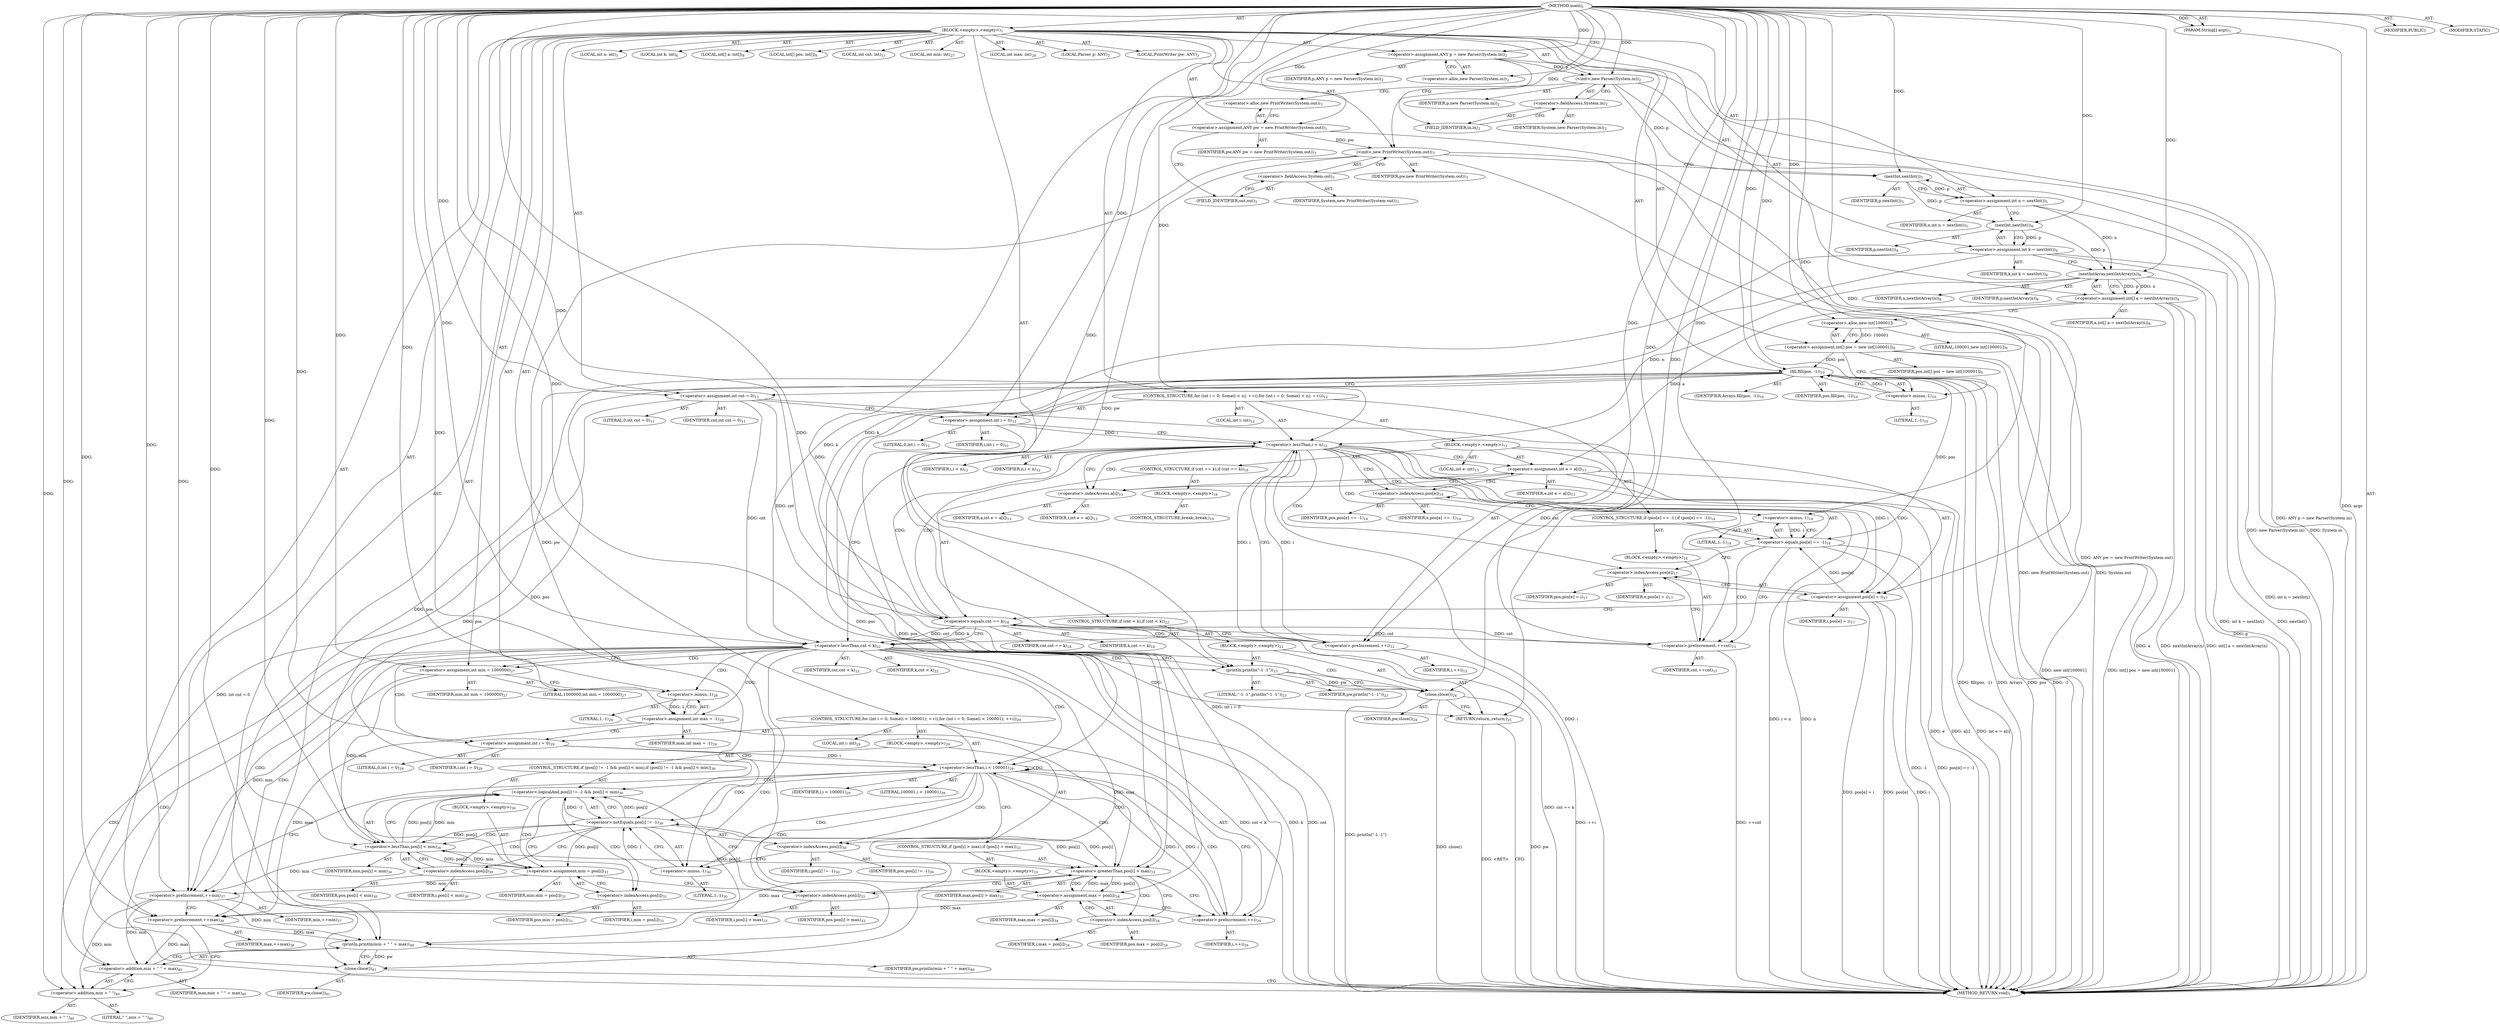 digraph "main" {  
"21" [label = <(METHOD,main)<SUB>1</SUB>> ]
"22" [label = <(PARAM,String[] args)<SUB>1</SUB>> ]
"23" [label = <(BLOCK,&lt;empty&gt;,&lt;empty&gt;)<SUB>1</SUB>> ]
"4" [label = <(LOCAL,Parser p: ANY)<SUB>2</SUB>> ]
"24" [label = <(&lt;operator&gt;.assignment,ANY p = new Parser(System.in))<SUB>2</SUB>> ]
"25" [label = <(IDENTIFIER,p,ANY p = new Parser(System.in))<SUB>2</SUB>> ]
"26" [label = <(&lt;operator&gt;.alloc,new Parser(System.in))<SUB>2</SUB>> ]
"27" [label = <(&lt;init&gt;,new Parser(System.in))<SUB>2</SUB>> ]
"3" [label = <(IDENTIFIER,p,new Parser(System.in))<SUB>2</SUB>> ]
"28" [label = <(&lt;operator&gt;.fieldAccess,System.in)<SUB>2</SUB>> ]
"29" [label = <(IDENTIFIER,System,new Parser(System.in))<SUB>2</SUB>> ]
"30" [label = <(FIELD_IDENTIFIER,in,in)<SUB>2</SUB>> ]
"6" [label = <(LOCAL,PrintWriter pw: ANY)<SUB>3</SUB>> ]
"31" [label = <(&lt;operator&gt;.assignment,ANY pw = new PrintWriter(System.out))<SUB>3</SUB>> ]
"32" [label = <(IDENTIFIER,pw,ANY pw = new PrintWriter(System.out))<SUB>3</SUB>> ]
"33" [label = <(&lt;operator&gt;.alloc,new PrintWriter(System.out))<SUB>3</SUB>> ]
"34" [label = <(&lt;init&gt;,new PrintWriter(System.out))<SUB>3</SUB>> ]
"5" [label = <(IDENTIFIER,pw,new PrintWriter(System.out))<SUB>3</SUB>> ]
"35" [label = <(&lt;operator&gt;.fieldAccess,System.out)<SUB>3</SUB>> ]
"36" [label = <(IDENTIFIER,System,new PrintWriter(System.out))<SUB>3</SUB>> ]
"37" [label = <(FIELD_IDENTIFIER,out,out)<SUB>3</SUB>> ]
"38" [label = <(LOCAL,int n: int)<SUB>5</SUB>> ]
"39" [label = <(&lt;operator&gt;.assignment,int n = nextInt())<SUB>5</SUB>> ]
"40" [label = <(IDENTIFIER,n,int n = nextInt())<SUB>5</SUB>> ]
"41" [label = <(nextInt,nextInt())<SUB>5</SUB>> ]
"42" [label = <(IDENTIFIER,p,nextInt())<SUB>5</SUB>> ]
"43" [label = <(LOCAL,int k: int)<SUB>6</SUB>> ]
"44" [label = <(&lt;operator&gt;.assignment,int k = nextInt())<SUB>6</SUB>> ]
"45" [label = <(IDENTIFIER,k,int k = nextInt())<SUB>6</SUB>> ]
"46" [label = <(nextInt,nextInt())<SUB>6</SUB>> ]
"47" [label = <(IDENTIFIER,p,nextInt())<SUB>6</SUB>> ]
"48" [label = <(LOCAL,int[] a: int[])<SUB>8</SUB>> ]
"49" [label = <(&lt;operator&gt;.assignment,int[] a = nextIntArray(n))<SUB>8</SUB>> ]
"50" [label = <(IDENTIFIER,a,int[] a = nextIntArray(n))<SUB>8</SUB>> ]
"51" [label = <(nextIntArray,nextIntArray(n))<SUB>8</SUB>> ]
"52" [label = <(IDENTIFIER,p,nextIntArray(n))<SUB>8</SUB>> ]
"53" [label = <(IDENTIFIER,n,nextIntArray(n))<SUB>8</SUB>> ]
"54" [label = <(LOCAL,int[] pos: int[])<SUB>9</SUB>> ]
"55" [label = <(&lt;operator&gt;.assignment,int[] pos = new int[100001])<SUB>9</SUB>> ]
"56" [label = <(IDENTIFIER,pos,int[] pos = new int[100001])<SUB>9</SUB>> ]
"57" [label = <(&lt;operator&gt;.alloc,new int[100001])> ]
"58" [label = <(LITERAL,100001,new int[100001])<SUB>9</SUB>> ]
"59" [label = <(fill,fill(pos, -1))<SUB>10</SUB>> ]
"60" [label = <(IDENTIFIER,Arrays,fill(pos, -1))<SUB>10</SUB>> ]
"61" [label = <(IDENTIFIER,pos,fill(pos, -1))<SUB>10</SUB>> ]
"62" [label = <(&lt;operator&gt;.minus,-1)<SUB>10</SUB>> ]
"63" [label = <(LITERAL,1,-1)<SUB>10</SUB>> ]
"64" [label = <(LOCAL,int cnt: int)<SUB>11</SUB>> ]
"65" [label = <(&lt;operator&gt;.assignment,int cnt = 0)<SUB>11</SUB>> ]
"66" [label = <(IDENTIFIER,cnt,int cnt = 0)<SUB>11</SUB>> ]
"67" [label = <(LITERAL,0,int cnt = 0)<SUB>11</SUB>> ]
"68" [label = <(CONTROL_STRUCTURE,for (int i = 0; Some(i &lt; n); ++i),for (int i = 0; Some(i &lt; n); ++i))<SUB>12</SUB>> ]
"69" [label = <(LOCAL,int i: int)<SUB>12</SUB>> ]
"70" [label = <(&lt;operator&gt;.assignment,int i = 0)<SUB>12</SUB>> ]
"71" [label = <(IDENTIFIER,i,int i = 0)<SUB>12</SUB>> ]
"72" [label = <(LITERAL,0,int i = 0)<SUB>12</SUB>> ]
"73" [label = <(&lt;operator&gt;.lessThan,i &lt; n)<SUB>12</SUB>> ]
"74" [label = <(IDENTIFIER,i,i &lt; n)<SUB>12</SUB>> ]
"75" [label = <(IDENTIFIER,n,i &lt; n)<SUB>12</SUB>> ]
"76" [label = <(&lt;operator&gt;.preIncrement,++i)<SUB>12</SUB>> ]
"77" [label = <(IDENTIFIER,i,++i)<SUB>12</SUB>> ]
"78" [label = <(BLOCK,&lt;empty&gt;,&lt;empty&gt;)<SUB>12</SUB>> ]
"79" [label = <(LOCAL,int e: int)<SUB>13</SUB>> ]
"80" [label = <(&lt;operator&gt;.assignment,int e = a[i])<SUB>13</SUB>> ]
"81" [label = <(IDENTIFIER,e,int e = a[i])<SUB>13</SUB>> ]
"82" [label = <(&lt;operator&gt;.indexAccess,a[i])<SUB>13</SUB>> ]
"83" [label = <(IDENTIFIER,a,int e = a[i])<SUB>13</SUB>> ]
"84" [label = <(IDENTIFIER,i,int e = a[i])<SUB>13</SUB>> ]
"85" [label = <(CONTROL_STRUCTURE,if (pos[e] == -1),if (pos[e] == -1))<SUB>14</SUB>> ]
"86" [label = <(&lt;operator&gt;.equals,pos[e] == -1)<SUB>14</SUB>> ]
"87" [label = <(&lt;operator&gt;.indexAccess,pos[e])<SUB>14</SUB>> ]
"88" [label = <(IDENTIFIER,pos,pos[e] == -1)<SUB>14</SUB>> ]
"89" [label = <(IDENTIFIER,e,pos[e] == -1)<SUB>14</SUB>> ]
"90" [label = <(&lt;operator&gt;.minus,-1)<SUB>14</SUB>> ]
"91" [label = <(LITERAL,1,-1)<SUB>14</SUB>> ]
"92" [label = <(BLOCK,&lt;empty&gt;,&lt;empty&gt;)<SUB>14</SUB>> ]
"93" [label = <(&lt;operator&gt;.preIncrement,++cnt)<SUB>15</SUB>> ]
"94" [label = <(IDENTIFIER,cnt,++cnt)<SUB>15</SUB>> ]
"95" [label = <(&lt;operator&gt;.assignment,pos[e] = i)<SUB>17</SUB>> ]
"96" [label = <(&lt;operator&gt;.indexAccess,pos[e])<SUB>17</SUB>> ]
"97" [label = <(IDENTIFIER,pos,pos[e] = i)<SUB>17</SUB>> ]
"98" [label = <(IDENTIFIER,e,pos[e] = i)<SUB>17</SUB>> ]
"99" [label = <(IDENTIFIER,i,pos[e] = i)<SUB>17</SUB>> ]
"100" [label = <(CONTROL_STRUCTURE,if (cnt == k),if (cnt == k))<SUB>18</SUB>> ]
"101" [label = <(&lt;operator&gt;.equals,cnt == k)<SUB>18</SUB>> ]
"102" [label = <(IDENTIFIER,cnt,cnt == k)<SUB>18</SUB>> ]
"103" [label = <(IDENTIFIER,k,cnt == k)<SUB>18</SUB>> ]
"104" [label = <(BLOCK,&lt;empty&gt;,&lt;empty&gt;)<SUB>18</SUB>> ]
"105" [label = <(CONTROL_STRUCTURE,break;,break;)<SUB>19</SUB>> ]
"106" [label = <(CONTROL_STRUCTURE,if (cnt &lt; k),if (cnt &lt; k))<SUB>22</SUB>> ]
"107" [label = <(&lt;operator&gt;.lessThan,cnt &lt; k)<SUB>22</SUB>> ]
"108" [label = <(IDENTIFIER,cnt,cnt &lt; k)<SUB>22</SUB>> ]
"109" [label = <(IDENTIFIER,k,cnt &lt; k)<SUB>22</SUB>> ]
"110" [label = <(BLOCK,&lt;empty&gt;,&lt;empty&gt;)<SUB>22</SUB>> ]
"111" [label = <(println,println(&quot;-1 -1&quot;))<SUB>23</SUB>> ]
"112" [label = <(IDENTIFIER,pw,println(&quot;-1 -1&quot;))<SUB>23</SUB>> ]
"113" [label = <(LITERAL,&quot;-1 -1&quot;,println(&quot;-1 -1&quot;))<SUB>23</SUB>> ]
"114" [label = <(close,close())<SUB>24</SUB>> ]
"115" [label = <(IDENTIFIER,pw,close())<SUB>24</SUB>> ]
"116" [label = <(RETURN,return;,return;)<SUB>25</SUB>> ]
"117" [label = <(LOCAL,int min: int)<SUB>27</SUB>> ]
"118" [label = <(&lt;operator&gt;.assignment,int min = 1000000)<SUB>27</SUB>> ]
"119" [label = <(IDENTIFIER,min,int min = 1000000)<SUB>27</SUB>> ]
"120" [label = <(LITERAL,1000000,int min = 1000000)<SUB>27</SUB>> ]
"121" [label = <(LOCAL,int max: int)<SUB>28</SUB>> ]
"122" [label = <(&lt;operator&gt;.assignment,int max = -1)<SUB>28</SUB>> ]
"123" [label = <(IDENTIFIER,max,int max = -1)<SUB>28</SUB>> ]
"124" [label = <(&lt;operator&gt;.minus,-1)<SUB>28</SUB>> ]
"125" [label = <(LITERAL,1,-1)<SUB>28</SUB>> ]
"126" [label = <(CONTROL_STRUCTURE,for (int i = 0; Some(i &lt; 100001); ++i),for (int i = 0; Some(i &lt; 100001); ++i))<SUB>29</SUB>> ]
"127" [label = <(LOCAL,int i: int)<SUB>29</SUB>> ]
"128" [label = <(&lt;operator&gt;.assignment,int i = 0)<SUB>29</SUB>> ]
"129" [label = <(IDENTIFIER,i,int i = 0)<SUB>29</SUB>> ]
"130" [label = <(LITERAL,0,int i = 0)<SUB>29</SUB>> ]
"131" [label = <(&lt;operator&gt;.lessThan,i &lt; 100001)<SUB>29</SUB>> ]
"132" [label = <(IDENTIFIER,i,i &lt; 100001)<SUB>29</SUB>> ]
"133" [label = <(LITERAL,100001,i &lt; 100001)<SUB>29</SUB>> ]
"134" [label = <(&lt;operator&gt;.preIncrement,++i)<SUB>29</SUB>> ]
"135" [label = <(IDENTIFIER,i,++i)<SUB>29</SUB>> ]
"136" [label = <(BLOCK,&lt;empty&gt;,&lt;empty&gt;)<SUB>29</SUB>> ]
"137" [label = <(CONTROL_STRUCTURE,if (pos[i] != -1 &amp;&amp; pos[i] &lt; min),if (pos[i] != -1 &amp;&amp; pos[i] &lt; min))<SUB>30</SUB>> ]
"138" [label = <(&lt;operator&gt;.logicalAnd,pos[i] != -1 &amp;&amp; pos[i] &lt; min)<SUB>30</SUB>> ]
"139" [label = <(&lt;operator&gt;.notEquals,pos[i] != -1)<SUB>30</SUB>> ]
"140" [label = <(&lt;operator&gt;.indexAccess,pos[i])<SUB>30</SUB>> ]
"141" [label = <(IDENTIFIER,pos,pos[i] != -1)<SUB>30</SUB>> ]
"142" [label = <(IDENTIFIER,i,pos[i] != -1)<SUB>30</SUB>> ]
"143" [label = <(&lt;operator&gt;.minus,-1)<SUB>30</SUB>> ]
"144" [label = <(LITERAL,1,-1)<SUB>30</SUB>> ]
"145" [label = <(&lt;operator&gt;.lessThan,pos[i] &lt; min)<SUB>30</SUB>> ]
"146" [label = <(&lt;operator&gt;.indexAccess,pos[i])<SUB>30</SUB>> ]
"147" [label = <(IDENTIFIER,pos,pos[i] &lt; min)<SUB>30</SUB>> ]
"148" [label = <(IDENTIFIER,i,pos[i] &lt; min)<SUB>30</SUB>> ]
"149" [label = <(IDENTIFIER,min,pos[i] &lt; min)<SUB>30</SUB>> ]
"150" [label = <(BLOCK,&lt;empty&gt;,&lt;empty&gt;)<SUB>30</SUB>> ]
"151" [label = <(&lt;operator&gt;.assignment,min = pos[i])<SUB>31</SUB>> ]
"152" [label = <(IDENTIFIER,min,min = pos[i])<SUB>31</SUB>> ]
"153" [label = <(&lt;operator&gt;.indexAccess,pos[i])<SUB>31</SUB>> ]
"154" [label = <(IDENTIFIER,pos,min = pos[i])<SUB>31</SUB>> ]
"155" [label = <(IDENTIFIER,i,min = pos[i])<SUB>31</SUB>> ]
"156" [label = <(CONTROL_STRUCTURE,if (pos[i] &gt; max),if (pos[i] &gt; max))<SUB>33</SUB>> ]
"157" [label = <(&lt;operator&gt;.greaterThan,pos[i] &gt; max)<SUB>33</SUB>> ]
"158" [label = <(&lt;operator&gt;.indexAccess,pos[i])<SUB>33</SUB>> ]
"159" [label = <(IDENTIFIER,pos,pos[i] &gt; max)<SUB>33</SUB>> ]
"160" [label = <(IDENTIFIER,i,pos[i] &gt; max)<SUB>33</SUB>> ]
"161" [label = <(IDENTIFIER,max,pos[i] &gt; max)<SUB>33</SUB>> ]
"162" [label = <(BLOCK,&lt;empty&gt;,&lt;empty&gt;)<SUB>33</SUB>> ]
"163" [label = <(&lt;operator&gt;.assignment,max = pos[i])<SUB>34</SUB>> ]
"164" [label = <(IDENTIFIER,max,max = pos[i])<SUB>34</SUB>> ]
"165" [label = <(&lt;operator&gt;.indexAccess,pos[i])<SUB>34</SUB>> ]
"166" [label = <(IDENTIFIER,pos,max = pos[i])<SUB>34</SUB>> ]
"167" [label = <(IDENTIFIER,i,max = pos[i])<SUB>34</SUB>> ]
"168" [label = <(&lt;operator&gt;.preIncrement,++min)<SUB>37</SUB>> ]
"169" [label = <(IDENTIFIER,min,++min)<SUB>37</SUB>> ]
"170" [label = <(&lt;operator&gt;.preIncrement,++max)<SUB>38</SUB>> ]
"171" [label = <(IDENTIFIER,max,++max)<SUB>38</SUB>> ]
"172" [label = <(println,println(min + &quot; &quot; + max))<SUB>40</SUB>> ]
"173" [label = <(IDENTIFIER,pw,println(min + &quot; &quot; + max))<SUB>40</SUB>> ]
"174" [label = <(&lt;operator&gt;.addition,min + &quot; &quot; + max)<SUB>40</SUB>> ]
"175" [label = <(&lt;operator&gt;.addition,min + &quot; &quot;)<SUB>40</SUB>> ]
"176" [label = <(IDENTIFIER,min,min + &quot; &quot;)<SUB>40</SUB>> ]
"177" [label = <(LITERAL,&quot; &quot;,min + &quot; &quot;)<SUB>40</SUB>> ]
"178" [label = <(IDENTIFIER,max,min + &quot; &quot; + max)<SUB>40</SUB>> ]
"179" [label = <(close,close())<SUB>41</SUB>> ]
"180" [label = <(IDENTIFIER,pw,close())<SUB>41</SUB>> ]
"181" [label = <(MODIFIER,PUBLIC)> ]
"182" [label = <(MODIFIER,STATIC)> ]
"183" [label = <(METHOD_RETURN,void)<SUB>1</SUB>> ]
  "21" -> "22"  [ label = "AST: "] 
  "21" -> "23"  [ label = "AST: "] 
  "21" -> "181"  [ label = "AST: "] 
  "21" -> "182"  [ label = "AST: "] 
  "21" -> "183"  [ label = "AST: "] 
  "23" -> "4"  [ label = "AST: "] 
  "23" -> "24"  [ label = "AST: "] 
  "23" -> "27"  [ label = "AST: "] 
  "23" -> "6"  [ label = "AST: "] 
  "23" -> "31"  [ label = "AST: "] 
  "23" -> "34"  [ label = "AST: "] 
  "23" -> "38"  [ label = "AST: "] 
  "23" -> "39"  [ label = "AST: "] 
  "23" -> "43"  [ label = "AST: "] 
  "23" -> "44"  [ label = "AST: "] 
  "23" -> "48"  [ label = "AST: "] 
  "23" -> "49"  [ label = "AST: "] 
  "23" -> "54"  [ label = "AST: "] 
  "23" -> "55"  [ label = "AST: "] 
  "23" -> "59"  [ label = "AST: "] 
  "23" -> "64"  [ label = "AST: "] 
  "23" -> "65"  [ label = "AST: "] 
  "23" -> "68"  [ label = "AST: "] 
  "23" -> "106"  [ label = "AST: "] 
  "23" -> "117"  [ label = "AST: "] 
  "23" -> "118"  [ label = "AST: "] 
  "23" -> "121"  [ label = "AST: "] 
  "23" -> "122"  [ label = "AST: "] 
  "23" -> "126"  [ label = "AST: "] 
  "23" -> "168"  [ label = "AST: "] 
  "23" -> "170"  [ label = "AST: "] 
  "23" -> "172"  [ label = "AST: "] 
  "23" -> "179"  [ label = "AST: "] 
  "24" -> "25"  [ label = "AST: "] 
  "24" -> "26"  [ label = "AST: "] 
  "27" -> "3"  [ label = "AST: "] 
  "27" -> "28"  [ label = "AST: "] 
  "28" -> "29"  [ label = "AST: "] 
  "28" -> "30"  [ label = "AST: "] 
  "31" -> "32"  [ label = "AST: "] 
  "31" -> "33"  [ label = "AST: "] 
  "34" -> "5"  [ label = "AST: "] 
  "34" -> "35"  [ label = "AST: "] 
  "35" -> "36"  [ label = "AST: "] 
  "35" -> "37"  [ label = "AST: "] 
  "39" -> "40"  [ label = "AST: "] 
  "39" -> "41"  [ label = "AST: "] 
  "41" -> "42"  [ label = "AST: "] 
  "44" -> "45"  [ label = "AST: "] 
  "44" -> "46"  [ label = "AST: "] 
  "46" -> "47"  [ label = "AST: "] 
  "49" -> "50"  [ label = "AST: "] 
  "49" -> "51"  [ label = "AST: "] 
  "51" -> "52"  [ label = "AST: "] 
  "51" -> "53"  [ label = "AST: "] 
  "55" -> "56"  [ label = "AST: "] 
  "55" -> "57"  [ label = "AST: "] 
  "57" -> "58"  [ label = "AST: "] 
  "59" -> "60"  [ label = "AST: "] 
  "59" -> "61"  [ label = "AST: "] 
  "59" -> "62"  [ label = "AST: "] 
  "62" -> "63"  [ label = "AST: "] 
  "65" -> "66"  [ label = "AST: "] 
  "65" -> "67"  [ label = "AST: "] 
  "68" -> "69"  [ label = "AST: "] 
  "68" -> "70"  [ label = "AST: "] 
  "68" -> "73"  [ label = "AST: "] 
  "68" -> "76"  [ label = "AST: "] 
  "68" -> "78"  [ label = "AST: "] 
  "70" -> "71"  [ label = "AST: "] 
  "70" -> "72"  [ label = "AST: "] 
  "73" -> "74"  [ label = "AST: "] 
  "73" -> "75"  [ label = "AST: "] 
  "76" -> "77"  [ label = "AST: "] 
  "78" -> "79"  [ label = "AST: "] 
  "78" -> "80"  [ label = "AST: "] 
  "78" -> "85"  [ label = "AST: "] 
  "78" -> "95"  [ label = "AST: "] 
  "78" -> "100"  [ label = "AST: "] 
  "80" -> "81"  [ label = "AST: "] 
  "80" -> "82"  [ label = "AST: "] 
  "82" -> "83"  [ label = "AST: "] 
  "82" -> "84"  [ label = "AST: "] 
  "85" -> "86"  [ label = "AST: "] 
  "85" -> "92"  [ label = "AST: "] 
  "86" -> "87"  [ label = "AST: "] 
  "86" -> "90"  [ label = "AST: "] 
  "87" -> "88"  [ label = "AST: "] 
  "87" -> "89"  [ label = "AST: "] 
  "90" -> "91"  [ label = "AST: "] 
  "92" -> "93"  [ label = "AST: "] 
  "93" -> "94"  [ label = "AST: "] 
  "95" -> "96"  [ label = "AST: "] 
  "95" -> "99"  [ label = "AST: "] 
  "96" -> "97"  [ label = "AST: "] 
  "96" -> "98"  [ label = "AST: "] 
  "100" -> "101"  [ label = "AST: "] 
  "100" -> "104"  [ label = "AST: "] 
  "101" -> "102"  [ label = "AST: "] 
  "101" -> "103"  [ label = "AST: "] 
  "104" -> "105"  [ label = "AST: "] 
  "106" -> "107"  [ label = "AST: "] 
  "106" -> "110"  [ label = "AST: "] 
  "107" -> "108"  [ label = "AST: "] 
  "107" -> "109"  [ label = "AST: "] 
  "110" -> "111"  [ label = "AST: "] 
  "110" -> "114"  [ label = "AST: "] 
  "110" -> "116"  [ label = "AST: "] 
  "111" -> "112"  [ label = "AST: "] 
  "111" -> "113"  [ label = "AST: "] 
  "114" -> "115"  [ label = "AST: "] 
  "118" -> "119"  [ label = "AST: "] 
  "118" -> "120"  [ label = "AST: "] 
  "122" -> "123"  [ label = "AST: "] 
  "122" -> "124"  [ label = "AST: "] 
  "124" -> "125"  [ label = "AST: "] 
  "126" -> "127"  [ label = "AST: "] 
  "126" -> "128"  [ label = "AST: "] 
  "126" -> "131"  [ label = "AST: "] 
  "126" -> "134"  [ label = "AST: "] 
  "126" -> "136"  [ label = "AST: "] 
  "128" -> "129"  [ label = "AST: "] 
  "128" -> "130"  [ label = "AST: "] 
  "131" -> "132"  [ label = "AST: "] 
  "131" -> "133"  [ label = "AST: "] 
  "134" -> "135"  [ label = "AST: "] 
  "136" -> "137"  [ label = "AST: "] 
  "136" -> "156"  [ label = "AST: "] 
  "137" -> "138"  [ label = "AST: "] 
  "137" -> "150"  [ label = "AST: "] 
  "138" -> "139"  [ label = "AST: "] 
  "138" -> "145"  [ label = "AST: "] 
  "139" -> "140"  [ label = "AST: "] 
  "139" -> "143"  [ label = "AST: "] 
  "140" -> "141"  [ label = "AST: "] 
  "140" -> "142"  [ label = "AST: "] 
  "143" -> "144"  [ label = "AST: "] 
  "145" -> "146"  [ label = "AST: "] 
  "145" -> "149"  [ label = "AST: "] 
  "146" -> "147"  [ label = "AST: "] 
  "146" -> "148"  [ label = "AST: "] 
  "150" -> "151"  [ label = "AST: "] 
  "151" -> "152"  [ label = "AST: "] 
  "151" -> "153"  [ label = "AST: "] 
  "153" -> "154"  [ label = "AST: "] 
  "153" -> "155"  [ label = "AST: "] 
  "156" -> "157"  [ label = "AST: "] 
  "156" -> "162"  [ label = "AST: "] 
  "157" -> "158"  [ label = "AST: "] 
  "157" -> "161"  [ label = "AST: "] 
  "158" -> "159"  [ label = "AST: "] 
  "158" -> "160"  [ label = "AST: "] 
  "162" -> "163"  [ label = "AST: "] 
  "163" -> "164"  [ label = "AST: "] 
  "163" -> "165"  [ label = "AST: "] 
  "165" -> "166"  [ label = "AST: "] 
  "165" -> "167"  [ label = "AST: "] 
  "168" -> "169"  [ label = "AST: "] 
  "170" -> "171"  [ label = "AST: "] 
  "172" -> "173"  [ label = "AST: "] 
  "172" -> "174"  [ label = "AST: "] 
  "174" -> "175"  [ label = "AST: "] 
  "174" -> "178"  [ label = "AST: "] 
  "175" -> "176"  [ label = "AST: "] 
  "175" -> "177"  [ label = "AST: "] 
  "179" -> "180"  [ label = "AST: "] 
  "24" -> "30"  [ label = "CFG: "] 
  "27" -> "33"  [ label = "CFG: "] 
  "31" -> "37"  [ label = "CFG: "] 
  "34" -> "41"  [ label = "CFG: "] 
  "39" -> "46"  [ label = "CFG: "] 
  "44" -> "51"  [ label = "CFG: "] 
  "49" -> "57"  [ label = "CFG: "] 
  "55" -> "62"  [ label = "CFG: "] 
  "59" -> "65"  [ label = "CFG: "] 
  "65" -> "70"  [ label = "CFG: "] 
  "118" -> "124"  [ label = "CFG: "] 
  "122" -> "128"  [ label = "CFG: "] 
  "168" -> "170"  [ label = "CFG: "] 
  "170" -> "175"  [ label = "CFG: "] 
  "172" -> "179"  [ label = "CFG: "] 
  "179" -> "183"  [ label = "CFG: "] 
  "26" -> "24"  [ label = "CFG: "] 
  "28" -> "27"  [ label = "CFG: "] 
  "33" -> "31"  [ label = "CFG: "] 
  "35" -> "34"  [ label = "CFG: "] 
  "41" -> "39"  [ label = "CFG: "] 
  "46" -> "44"  [ label = "CFG: "] 
  "51" -> "49"  [ label = "CFG: "] 
  "57" -> "55"  [ label = "CFG: "] 
  "62" -> "59"  [ label = "CFG: "] 
  "70" -> "73"  [ label = "CFG: "] 
  "73" -> "82"  [ label = "CFG: "] 
  "73" -> "107"  [ label = "CFG: "] 
  "76" -> "73"  [ label = "CFG: "] 
  "107" -> "111"  [ label = "CFG: "] 
  "107" -> "118"  [ label = "CFG: "] 
  "124" -> "122"  [ label = "CFG: "] 
  "128" -> "131"  [ label = "CFG: "] 
  "131" -> "140"  [ label = "CFG: "] 
  "131" -> "168"  [ label = "CFG: "] 
  "134" -> "131"  [ label = "CFG: "] 
  "174" -> "172"  [ label = "CFG: "] 
  "30" -> "28"  [ label = "CFG: "] 
  "37" -> "35"  [ label = "CFG: "] 
  "80" -> "87"  [ label = "CFG: "] 
  "95" -> "101"  [ label = "CFG: "] 
  "111" -> "114"  [ label = "CFG: "] 
  "114" -> "116"  [ label = "CFG: "] 
  "116" -> "183"  [ label = "CFG: "] 
  "175" -> "174"  [ label = "CFG: "] 
  "82" -> "80"  [ label = "CFG: "] 
  "86" -> "93"  [ label = "CFG: "] 
  "86" -> "96"  [ label = "CFG: "] 
  "96" -> "95"  [ label = "CFG: "] 
  "101" -> "107"  [ label = "CFG: "] 
  "101" -> "76"  [ label = "CFG: "] 
  "138" -> "153"  [ label = "CFG: "] 
  "138" -> "158"  [ label = "CFG: "] 
  "157" -> "165"  [ label = "CFG: "] 
  "157" -> "134"  [ label = "CFG: "] 
  "87" -> "90"  [ label = "CFG: "] 
  "90" -> "86"  [ label = "CFG: "] 
  "93" -> "96"  [ label = "CFG: "] 
  "139" -> "138"  [ label = "CFG: "] 
  "139" -> "146"  [ label = "CFG: "] 
  "145" -> "138"  [ label = "CFG: "] 
  "151" -> "158"  [ label = "CFG: "] 
  "158" -> "157"  [ label = "CFG: "] 
  "163" -> "134"  [ label = "CFG: "] 
  "140" -> "143"  [ label = "CFG: "] 
  "143" -> "139"  [ label = "CFG: "] 
  "146" -> "145"  [ label = "CFG: "] 
  "153" -> "151"  [ label = "CFG: "] 
  "165" -> "163"  [ label = "CFG: "] 
  "21" -> "26"  [ label = "CFG: "] 
  "116" -> "183"  [ label = "DDG: &lt;RET&gt;"] 
  "22" -> "183"  [ label = "DDG: args"] 
  "24" -> "183"  [ label = "DDG: ANY p = new Parser(System.in)"] 
  "27" -> "183"  [ label = "DDG: System.in"] 
  "27" -> "183"  [ label = "DDG: new Parser(System.in)"] 
  "31" -> "183"  [ label = "DDG: ANY pw = new PrintWriter(System.out)"] 
  "34" -> "183"  [ label = "DDG: System.out"] 
  "34" -> "183"  [ label = "DDG: new PrintWriter(System.out)"] 
  "39" -> "183"  [ label = "DDG: int n = nextInt()"] 
  "44" -> "183"  [ label = "DDG: nextInt()"] 
  "44" -> "183"  [ label = "DDG: int k = nextInt()"] 
  "49" -> "183"  [ label = "DDG: a"] 
  "51" -> "183"  [ label = "DDG: p"] 
  "49" -> "183"  [ label = "DDG: nextIntArray(n)"] 
  "49" -> "183"  [ label = "DDG: int[] a = nextIntArray(n)"] 
  "55" -> "183"  [ label = "DDG: new int[100001]"] 
  "55" -> "183"  [ label = "DDG: int[] pos = new int[100001]"] 
  "59" -> "183"  [ label = "DDG: pos"] 
  "59" -> "183"  [ label = "DDG: -1"] 
  "59" -> "183"  [ label = "DDG: fill(pos, -1)"] 
  "65" -> "183"  [ label = "DDG: int cnt = 0"] 
  "70" -> "183"  [ label = "DDG: int i = 0"] 
  "73" -> "183"  [ label = "DDG: i"] 
  "73" -> "183"  [ label = "DDG: n"] 
  "73" -> "183"  [ label = "DDG: i &lt; n"] 
  "80" -> "183"  [ label = "DDG: e"] 
  "80" -> "183"  [ label = "DDG: a[i]"] 
  "80" -> "183"  [ label = "DDG: int e = a[i]"] 
  "86" -> "183"  [ label = "DDG: -1"] 
  "86" -> "183"  [ label = "DDG: pos[e] == -1"] 
  "93" -> "183"  [ label = "DDG: ++cnt"] 
  "95" -> "183"  [ label = "DDG: pos[e]"] 
  "95" -> "183"  [ label = "DDG: i"] 
  "95" -> "183"  [ label = "DDG: pos[e] = i"] 
  "101" -> "183"  [ label = "DDG: cnt == k"] 
  "76" -> "183"  [ label = "DDG: ++i"] 
  "107" -> "183"  [ label = "DDG: cnt"] 
  "107" -> "183"  [ label = "DDG: k"] 
  "107" -> "183"  [ label = "DDG: cnt &lt; k"] 
  "111" -> "183"  [ label = "DDG: println(&quot;-1 -1&quot;)"] 
  "114" -> "183"  [ label = "DDG: pw"] 
  "114" -> "183"  [ label = "DDG: close()"] 
  "59" -> "183"  [ label = "DDG: Arrays"] 
  "21" -> "22"  [ label = "DDG: "] 
  "21" -> "24"  [ label = "DDG: "] 
  "21" -> "31"  [ label = "DDG: "] 
  "41" -> "39"  [ label = "DDG: p"] 
  "46" -> "44"  [ label = "DDG: p"] 
  "51" -> "49"  [ label = "DDG: p"] 
  "51" -> "49"  [ label = "DDG: n"] 
  "57" -> "55"  [ label = "DDG: 100001"] 
  "21" -> "65"  [ label = "DDG: "] 
  "21" -> "118"  [ label = "DDG: "] 
  "124" -> "122"  [ label = "DDG: 1"] 
  "24" -> "27"  [ label = "DDG: p"] 
  "21" -> "27"  [ label = "DDG: "] 
  "31" -> "34"  [ label = "DDG: pw"] 
  "21" -> "34"  [ label = "DDG: "] 
  "21" -> "59"  [ label = "DDG: "] 
  "55" -> "59"  [ label = "DDG: pos"] 
  "62" -> "59"  [ label = "DDG: 1"] 
  "21" -> "70"  [ label = "DDG: "] 
  "21" -> "128"  [ label = "DDG: "] 
  "118" -> "168"  [ label = "DDG: min"] 
  "145" -> "168"  [ label = "DDG: min"] 
  "151" -> "168"  [ label = "DDG: min"] 
  "21" -> "168"  [ label = "DDG: "] 
  "122" -> "170"  [ label = "DDG: max"] 
  "157" -> "170"  [ label = "DDG: max"] 
  "163" -> "170"  [ label = "DDG: max"] 
  "21" -> "170"  [ label = "DDG: "] 
  "34" -> "172"  [ label = "DDG: pw"] 
  "21" -> "172"  [ label = "DDG: "] 
  "168" -> "172"  [ label = "DDG: min"] 
  "170" -> "172"  [ label = "DDG: max"] 
  "172" -> "179"  [ label = "DDG: pw"] 
  "21" -> "179"  [ label = "DDG: "] 
  "27" -> "41"  [ label = "DDG: p"] 
  "21" -> "41"  [ label = "DDG: "] 
  "41" -> "46"  [ label = "DDG: p"] 
  "21" -> "46"  [ label = "DDG: "] 
  "46" -> "51"  [ label = "DDG: p"] 
  "21" -> "51"  [ label = "DDG: "] 
  "39" -> "51"  [ label = "DDG: n"] 
  "21" -> "57"  [ label = "DDG: "] 
  "21" -> "62"  [ label = "DDG: "] 
  "70" -> "73"  [ label = "DDG: i"] 
  "76" -> "73"  [ label = "DDG: i"] 
  "21" -> "73"  [ label = "DDG: "] 
  "51" -> "73"  [ label = "DDG: n"] 
  "21" -> "76"  [ label = "DDG: "] 
  "73" -> "76"  [ label = "DDG: i"] 
  "49" -> "80"  [ label = "DDG: a"] 
  "73" -> "95"  [ label = "DDG: i"] 
  "21" -> "95"  [ label = "DDG: "] 
  "65" -> "107"  [ label = "DDG: cnt"] 
  "101" -> "107"  [ label = "DDG: cnt"] 
  "21" -> "107"  [ label = "DDG: "] 
  "44" -> "107"  [ label = "DDG: k"] 
  "101" -> "107"  [ label = "DDG: k"] 
  "21" -> "116"  [ label = "DDG: "] 
  "21" -> "124"  [ label = "DDG: "] 
  "128" -> "131"  [ label = "DDG: i"] 
  "134" -> "131"  [ label = "DDG: i"] 
  "21" -> "131"  [ label = "DDG: "] 
  "131" -> "134"  [ label = "DDG: i"] 
  "21" -> "134"  [ label = "DDG: "] 
  "168" -> "174"  [ label = "DDG: min"] 
  "21" -> "174"  [ label = "DDG: "] 
  "170" -> "174"  [ label = "DDG: max"] 
  "34" -> "111"  [ label = "DDG: pw"] 
  "21" -> "111"  [ label = "DDG: "] 
  "111" -> "114"  [ label = "DDG: pw"] 
  "21" -> "114"  [ label = "DDG: "] 
  "168" -> "175"  [ label = "DDG: min"] 
  "21" -> "175"  [ label = "DDG: "] 
  "59" -> "86"  [ label = "DDG: pos"] 
  "95" -> "86"  [ label = "DDG: pos[e]"] 
  "90" -> "86"  [ label = "DDG: 1"] 
  "65" -> "101"  [ label = "DDG: cnt"] 
  "93" -> "101"  [ label = "DDG: cnt"] 
  "21" -> "101"  [ label = "DDG: "] 
  "44" -> "101"  [ label = "DDG: k"] 
  "139" -> "138"  [ label = "DDG: pos[i]"] 
  "139" -> "138"  [ label = "DDG: -1"] 
  "145" -> "138"  [ label = "DDG: pos[i]"] 
  "145" -> "138"  [ label = "DDG: min"] 
  "59" -> "151"  [ label = "DDG: pos"] 
  "139" -> "151"  [ label = "DDG: pos[i]"] 
  "145" -> "151"  [ label = "DDG: pos[i]"] 
  "59" -> "157"  [ label = "DDG: pos"] 
  "139" -> "157"  [ label = "DDG: pos[i]"] 
  "145" -> "157"  [ label = "DDG: pos[i]"] 
  "122" -> "157"  [ label = "DDG: max"] 
  "163" -> "157"  [ label = "DDG: max"] 
  "21" -> "157"  [ label = "DDG: "] 
  "59" -> "163"  [ label = "DDG: pos"] 
  "157" -> "163"  [ label = "DDG: pos[i]"] 
  "21" -> "90"  [ label = "DDG: "] 
  "65" -> "93"  [ label = "DDG: cnt"] 
  "101" -> "93"  [ label = "DDG: cnt"] 
  "21" -> "93"  [ label = "DDG: "] 
  "59" -> "139"  [ label = "DDG: pos"] 
  "157" -> "139"  [ label = "DDG: pos[i]"] 
  "143" -> "139"  [ label = "DDG: 1"] 
  "59" -> "145"  [ label = "DDG: pos"] 
  "139" -> "145"  [ label = "DDG: pos[i]"] 
  "118" -> "145"  [ label = "DDG: min"] 
  "151" -> "145"  [ label = "DDG: min"] 
  "21" -> "145"  [ label = "DDG: "] 
  "21" -> "143"  [ label = "DDG: "] 
  "73" -> "96"  [ label = "CDG: "] 
  "73" -> "95"  [ label = "CDG: "] 
  "73" -> "87"  [ label = "CDG: "] 
  "73" -> "82"  [ label = "CDG: "] 
  "73" -> "101"  [ label = "CDG: "] 
  "73" -> "90"  [ label = "CDG: "] 
  "73" -> "80"  [ label = "CDG: "] 
  "73" -> "86"  [ label = "CDG: "] 
  "107" -> "116"  [ label = "CDG: "] 
  "107" -> "122"  [ label = "CDG: "] 
  "107" -> "128"  [ label = "CDG: "] 
  "107" -> "114"  [ label = "CDG: "] 
  "107" -> "131"  [ label = "CDG: "] 
  "107" -> "179"  [ label = "CDG: "] 
  "107" -> "168"  [ label = "CDG: "] 
  "107" -> "170"  [ label = "CDG: "] 
  "107" -> "118"  [ label = "CDG: "] 
  "107" -> "174"  [ label = "CDG: "] 
  "107" -> "175"  [ label = "CDG: "] 
  "107" -> "124"  [ label = "CDG: "] 
  "107" -> "111"  [ label = "CDG: "] 
  "107" -> "172"  [ label = "CDG: "] 
  "131" -> "131"  [ label = "CDG: "] 
  "131" -> "157"  [ label = "CDG: "] 
  "131" -> "134"  [ label = "CDG: "] 
  "131" -> "138"  [ label = "CDG: "] 
  "131" -> "140"  [ label = "CDG: "] 
  "131" -> "143"  [ label = "CDG: "] 
  "131" -> "139"  [ label = "CDG: "] 
  "131" -> "158"  [ label = "CDG: "] 
  "86" -> "93"  [ label = "CDG: "] 
  "101" -> "73"  [ label = "CDG: "] 
  "101" -> "76"  [ label = "CDG: "] 
  "138" -> "151"  [ label = "CDG: "] 
  "138" -> "153"  [ label = "CDG: "] 
  "157" -> "163"  [ label = "CDG: "] 
  "157" -> "165"  [ label = "CDG: "] 
  "139" -> "145"  [ label = "CDG: "] 
  "139" -> "146"  [ label = "CDG: "] 
}
